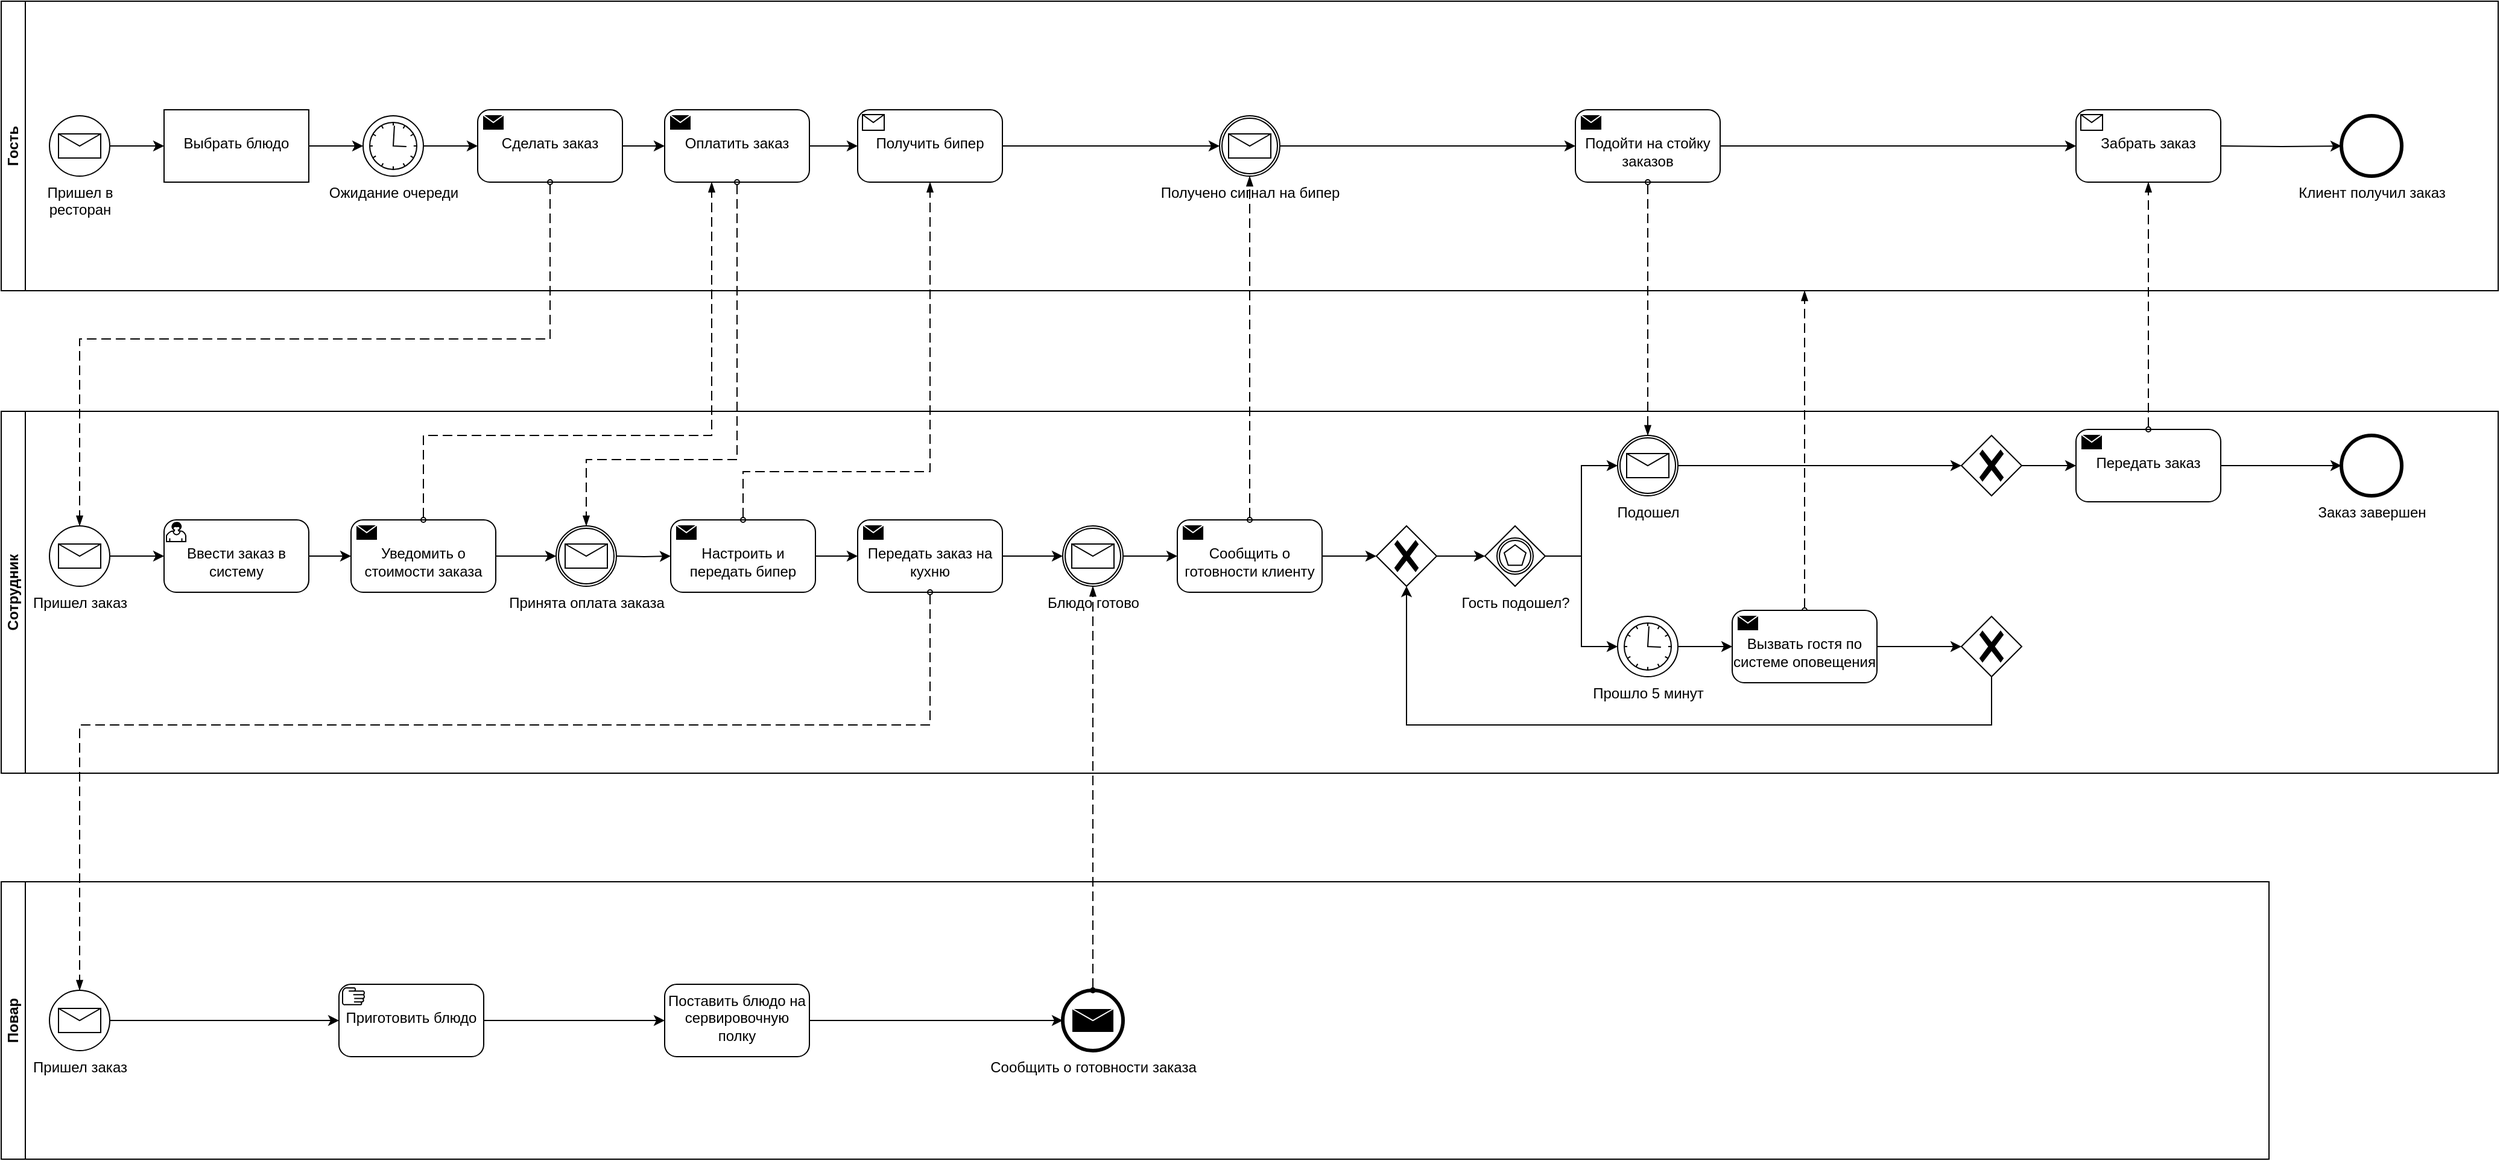 <mxfile version="24.7.8">
  <diagram name="Page-1" id="zdCeZMdV5CWMr6VxnHRw">
    <mxGraphModel dx="1114" dy="1764" grid="1" gridSize="10" guides="1" tooltips="1" connect="1" arrows="1" fold="1" page="1" pageScale="1" pageWidth="850" pageHeight="1100" math="0" shadow="0">
      <root>
        <mxCell id="0" />
        <mxCell id="1" parent="0" />
        <mxCell id="eOgMiYtVknCGbNOxHPJd-1" value="Гость" style="swimlane;startSize=20;horizontal=0;html=1;whiteSpace=wrap;" parent="1" vertex="1">
          <mxGeometry y="-10" width="2070" height="240" as="geometry" />
        </mxCell>
        <mxCell id="eOgMiYtVknCGbNOxHPJd-16" value="" style="edgeStyle=orthogonalEdgeStyle;rounded=0;orthogonalLoop=1;jettySize=auto;html=1;" parent="eOgMiYtVknCGbNOxHPJd-1" source="eOgMiYtVknCGbNOxHPJd-7" target="eOgMiYtVknCGbNOxHPJd-15" edge="1">
          <mxGeometry relative="1" as="geometry" />
        </mxCell>
        <mxCell id="eOgMiYtVknCGbNOxHPJd-7" value="Пришел в&lt;div&gt;ресторан&lt;/div&gt;" style="points=[[0.145,0.145,0],[0.5,0,0],[0.855,0.145,0],[1,0.5,0],[0.855,0.855,0],[0.5,1,0],[0.145,0.855,0],[0,0.5,0]];shape=mxgraph.bpmn.event;html=1;verticalLabelPosition=bottom;labelBackgroundColor=#ffffff;verticalAlign=top;align=center;perimeter=ellipsePerimeter;outlineConnect=0;aspect=fixed;outline=standard;symbol=message;" parent="eOgMiYtVknCGbNOxHPJd-1" vertex="1">
          <mxGeometry x="40" y="95" width="50" height="50" as="geometry" />
        </mxCell>
        <mxCell id="eOgMiYtVknCGbNOxHPJd-20" value="" style="edgeStyle=orthogonalEdgeStyle;rounded=0;orthogonalLoop=1;jettySize=auto;html=1;" parent="eOgMiYtVknCGbNOxHPJd-1" source="eOgMiYtVknCGbNOxHPJd-15" target="eOgMiYtVknCGbNOxHPJd-19" edge="1">
          <mxGeometry relative="1" as="geometry" />
        </mxCell>
        <mxCell id="eOgMiYtVknCGbNOxHPJd-15" value="&lt;div&gt;&lt;br&gt;&lt;/div&gt;&lt;div&gt;Выбрать блюдо&lt;/div&gt;" style="whiteSpace=wrap;html=1;verticalAlign=top;labelBackgroundColor=#ffffff;" parent="eOgMiYtVknCGbNOxHPJd-1" vertex="1">
          <mxGeometry x="135" y="90" width="120" height="60" as="geometry" />
        </mxCell>
        <mxCell id="eOgMiYtVknCGbNOxHPJd-22" value="" style="edgeStyle=orthogonalEdgeStyle;rounded=0;orthogonalLoop=1;jettySize=auto;html=1;" parent="eOgMiYtVknCGbNOxHPJd-1" source="eOgMiYtVknCGbNOxHPJd-19" target="eOgMiYtVknCGbNOxHPJd-21" edge="1">
          <mxGeometry relative="1" as="geometry" />
        </mxCell>
        <mxCell id="eOgMiYtVknCGbNOxHPJd-19" value="Ожидание очереди" style="shape=mxgraph.bpmn.event;html=1;verticalLabelPosition=bottom;labelBackgroundColor=#ffffff;verticalAlign=top;align=center;outlineConnect=0;aspect=fixed;outline=standard;symbol=timer;points=[[0.145,0.145,0],[0.5,0,0],[0.855,0.145,0],[1,0.5,0],[0.855,0.855,0],[0.5,1,0],[0.145,0.855,0],[0,0.5,0]];perimeter=ellipsePerimeter;" parent="eOgMiYtVknCGbNOxHPJd-1" vertex="1">
          <mxGeometry x="300" y="95" width="50" height="50" as="geometry" />
        </mxCell>
        <mxCell id="eOgMiYtVknCGbNOxHPJd-29" style="edgeStyle=orthogonalEdgeStyle;rounded=0;orthogonalLoop=1;jettySize=auto;html=1;entryX=0;entryY=0.5;entryDx=0;entryDy=0;" parent="eOgMiYtVknCGbNOxHPJd-1" source="eOgMiYtVknCGbNOxHPJd-21" target="eOgMiYtVknCGbNOxHPJd-27" edge="1">
          <mxGeometry relative="1" as="geometry" />
        </mxCell>
        <mxCell id="eOgMiYtVknCGbNOxHPJd-21" value="&lt;div&gt;&lt;br&gt;&lt;/div&gt;&lt;div&gt;Сделать заказ&lt;/div&gt;" style="whiteSpace=wrap;html=1;verticalAlign=top;labelBackgroundColor=none;points=[[0.25,0,0],[0.5,0,0],[0.75,0,0],[1,0.25,0],[1,0.5,0],[1,0.75,0],[0.75,1,0],[0.5,1,0],[0.25,1,0],[0,0.75,0],[0,0.5,0],[0,0.25,0]];shape=mxgraph.bpmn.task;rectStyle=rounded;size=10;container=1;expand=0;collapsible=0;taskMarker=send;" parent="eOgMiYtVknCGbNOxHPJd-1" vertex="1">
          <mxGeometry x="395" y="90" width="120" height="60" as="geometry" />
        </mxCell>
        <mxCell id="eOgMiYtVknCGbNOxHPJd-31" value="" style="edgeStyle=orthogonalEdgeStyle;rounded=0;orthogonalLoop=1;jettySize=auto;html=1;" parent="eOgMiYtVknCGbNOxHPJd-1" source="eOgMiYtVknCGbNOxHPJd-27" target="eOgMiYtVknCGbNOxHPJd-30" edge="1">
          <mxGeometry relative="1" as="geometry" />
        </mxCell>
        <mxCell id="eOgMiYtVknCGbNOxHPJd-27" value="&lt;div&gt;&lt;br&gt;&lt;/div&gt;&lt;div&gt;Оплатить заказ&lt;/div&gt;" style="whiteSpace=wrap;html=1;verticalAlign=top;labelBackgroundColor=none;points=[[0.25,0,0],[0.5,0,0],[0.75,0,0],[1,0.25,0],[1,0.5,0],[1,0.75,0],[0.75,1,0],[0.5,1,0],[0.25,1,0],[0,0.75,0],[0,0.5,0],[0,0.25,0]];shape=mxgraph.bpmn.task;rectStyle=rounded;size=10;container=1;expand=0;collapsible=0;taskMarker=send;" parent="eOgMiYtVknCGbNOxHPJd-1" vertex="1">
          <mxGeometry x="550" y="90" width="120" height="60" as="geometry" />
        </mxCell>
        <mxCell id="eOgMiYtVknCGbNOxHPJd-30" value="&lt;div&gt;&lt;br&gt;&lt;/div&gt;&lt;div&gt;Получить бипер&lt;/div&gt;" style="whiteSpace=wrap;html=1;verticalAlign=top;labelBackgroundColor=none;points=[[0.25,0,0],[0.5,0,0],[0.75,0,0],[1,0.25,0],[1,0.5,0],[1,0.75,0],[0.75,1,0],[0.5,1,0],[0.25,1,0],[0,0.75,0],[0,0.5,0],[0,0.25,0]];shape=mxgraph.bpmn.task;rectStyle=rounded;size=10;container=1;expand=0;collapsible=0;taskMarker=receive;" parent="eOgMiYtVknCGbNOxHPJd-1" vertex="1">
          <mxGeometry x="710" y="90" width="120" height="60" as="geometry" />
        </mxCell>
        <mxCell id="eOgMiYtVknCGbNOxHPJd-58" style="edgeStyle=orthogonalEdgeStyle;rounded=0;orthogonalLoop=1;jettySize=auto;html=1;entryX=0.5;entryY=0;entryDx=0;entryDy=0;entryPerimeter=0;dashed=1;dashPattern=8 4;endArrow=blockThin;endFill=1;startArrow=oval;startFill=0;endSize=6;startSize=4;" parent="eOgMiYtVknCGbNOxHPJd-1" source="eOgMiYtVknCGbNOxHPJd-21" target="eOgMiYtVknCGbNOxHPJd-32" edge="1">
          <mxGeometry relative="1" as="geometry">
            <Array as="points">
              <mxPoint x="455" y="280" />
              <mxPoint x="65" y="280" />
            </Array>
          </mxGeometry>
        </mxCell>
        <mxCell id="eOgMiYtVknCGbNOxHPJd-95" value="" style="edgeStyle=orthogonalEdgeStyle;rounded=0;orthogonalLoop=1;jettySize=auto;html=1;" parent="eOgMiYtVknCGbNOxHPJd-1" source="eOgMiYtVknCGbNOxHPJd-91" target="eOgMiYtVknCGbNOxHPJd-94" edge="1">
          <mxGeometry relative="1" as="geometry" />
        </mxCell>
        <mxCell id="eOgMiYtVknCGbNOxHPJd-91" value="Получено сигнал на бипер" style="points=[[0.145,0.145,0],[0.5,0,0],[0.855,0.145,0],[1,0.5,0],[0.855,0.855,0],[0.5,1,0],[0.145,0.855,0],[0,0.5,0]];shape=mxgraph.bpmn.event;html=1;verticalLabelPosition=bottom;labelBackgroundColor=#ffffff;verticalAlign=top;align=center;perimeter=ellipsePerimeter;outlineConnect=0;aspect=fixed;outline=boundInt;symbol=message;" parent="eOgMiYtVknCGbNOxHPJd-1" vertex="1">
          <mxGeometry x="1010" y="95" width="50" height="50" as="geometry" />
        </mxCell>
        <mxCell id="eOgMiYtVknCGbNOxHPJd-92" style="edgeStyle=orthogonalEdgeStyle;rounded=0;orthogonalLoop=1;jettySize=auto;html=1;entryX=0;entryY=0.5;entryDx=0;entryDy=0;entryPerimeter=0;" parent="eOgMiYtVknCGbNOxHPJd-1" source="eOgMiYtVknCGbNOxHPJd-30" target="eOgMiYtVknCGbNOxHPJd-91" edge="1">
          <mxGeometry relative="1" as="geometry" />
        </mxCell>
        <mxCell id="eOgMiYtVknCGbNOxHPJd-97" value="" style="edgeStyle=orthogonalEdgeStyle;rounded=0;orthogonalLoop=1;jettySize=auto;html=1;" parent="eOgMiYtVknCGbNOxHPJd-1" source="eOgMiYtVknCGbNOxHPJd-94" target="eOgMiYtVknCGbNOxHPJd-96" edge="1">
          <mxGeometry relative="1" as="geometry" />
        </mxCell>
        <mxCell id="eOgMiYtVknCGbNOxHPJd-94" value="&lt;div&gt;&lt;br&gt;&lt;/div&gt;Подойти на стойку заказов" style="whiteSpace=wrap;html=1;verticalAlign=top;labelBackgroundColor=none;points=[[0.25,0,0],[0.5,0,0],[0.75,0,0],[1,0.25,0],[1,0.5,0],[1,0.75,0],[0.75,1,0],[0.5,1,0],[0.25,1,0],[0,0.75,0],[0,0.5,0],[0,0.25,0]];shape=mxgraph.bpmn.task;rectStyle=rounded;size=10;container=1;expand=0;collapsible=0;taskMarker=send;" parent="eOgMiYtVknCGbNOxHPJd-1" vertex="1">
          <mxGeometry x="1305" y="90" width="120" height="60" as="geometry" />
        </mxCell>
        <mxCell id="eOgMiYtVknCGbNOxHPJd-96" value="&lt;div&gt;&lt;br&gt;&lt;/div&gt;&lt;div&gt;Забрать заказ&lt;/div&gt;" style="whiteSpace=wrap;html=1;verticalAlign=top;labelBackgroundColor=none;points=[[0.25,0,0],[0.5,0,0],[0.75,0,0],[1,0.25,0],[1,0.5,0],[1,0.75,0],[0.75,1,0],[0.5,1,0],[0.25,1,0],[0,0.75,0],[0,0.5,0],[0,0.25,0]];shape=mxgraph.bpmn.task;rectStyle=rounded;size=10;container=1;expand=0;collapsible=0;taskMarker=receive;" parent="eOgMiYtVknCGbNOxHPJd-1" vertex="1">
          <mxGeometry x="1720" y="90" width="120" height="60" as="geometry" />
        </mxCell>
        <mxCell id="eOgMiYtVknCGbNOxHPJd-102" value="Клиент получил заказ" style="points=[[0.145,0.145,0],[0.5,0,0],[0.855,0.145,0],[1,0.5,0],[0.855,0.855,0],[0.5,1,0],[0.145,0.855,0],[0,0.5,0]];shape=mxgraph.bpmn.event;html=1;verticalLabelPosition=bottom;labelBackgroundColor=#ffffff;verticalAlign=top;align=center;perimeter=ellipsePerimeter;outlineConnect=0;aspect=fixed;outline=end;symbol=terminate2;" parent="eOgMiYtVknCGbNOxHPJd-1" vertex="1">
          <mxGeometry x="1940" y="95" width="50" height="50" as="geometry" />
        </mxCell>
        <mxCell id="eOgMiYtVknCGbNOxHPJd-103" style="edgeStyle=orthogonalEdgeStyle;rounded=0;orthogonalLoop=1;jettySize=auto;html=1;entryX=0;entryY=0.5;entryDx=0;entryDy=0;entryPerimeter=0;" parent="eOgMiYtVknCGbNOxHPJd-1" target="eOgMiYtVknCGbNOxHPJd-102" edge="1">
          <mxGeometry relative="1" as="geometry">
            <mxPoint x="1840" y="120" as="sourcePoint" />
          </mxGeometry>
        </mxCell>
        <mxCell id="eOgMiYtVknCGbNOxHPJd-3" value="Сотрудник" style="swimlane;startSize=20;horizontal=0;html=1;whiteSpace=wrap;" parent="1" vertex="1">
          <mxGeometry y="330" width="2070" height="300" as="geometry" />
        </mxCell>
        <mxCell id="eOgMiYtVknCGbNOxHPJd-32" value="Пришел заказ" style="points=[[0.145,0.145,0],[0.5,0,0],[0.855,0.145,0],[1,0.5,0],[0.855,0.855,0],[0.5,1,0],[0.145,0.855,0],[0,0.5,0]];shape=mxgraph.bpmn.event;html=1;verticalLabelPosition=bottom;labelBackgroundColor=#ffffff;verticalAlign=top;align=center;perimeter=ellipsePerimeter;outlineConnect=0;aspect=fixed;outline=standard;symbol=message;" parent="eOgMiYtVknCGbNOxHPJd-3" vertex="1">
          <mxGeometry x="40" y="95" width="50" height="50" as="geometry" />
        </mxCell>
        <mxCell id="eOgMiYtVknCGbNOxHPJd-34" value="&lt;div&gt;&lt;br&gt;&lt;/div&gt;&lt;div&gt;Ввести заказ в систему&lt;/div&gt;" style="whiteSpace=wrap;html=1;verticalAlign=top;labelBackgroundColor=none;shape=mxgraph.bpmn.task;rectStyle=rounded;size=10;container=1;expand=0;collapsible=0;taskMarker=user;points=[[0.25,0,0],[0.5,0,0],[0.75,0,0],[1,0.25,0],[1,0.5,0],[1,0.75,0],[0.75,1,0],[0.5,1,0],[0.25,1,0],[0,0.75,0],[0,0.5,0],[0,0.25,0]];" parent="eOgMiYtVknCGbNOxHPJd-3" vertex="1">
          <mxGeometry x="135" y="90" width="120" height="60" as="geometry" />
        </mxCell>
        <mxCell id="eOgMiYtVknCGbNOxHPJd-35" value="&lt;br&gt;Уведомить о стоимости заказа" style="whiteSpace=wrap;html=1;verticalAlign=top;labelBackgroundColor=none;points=[[0.25,0,0],[0.5,0,0],[0.75,0,0],[1,0.25,0],[1,0.5,0],[1,0.75,0],[0.75,1,0],[0.5,1,0],[0.25,1,0],[0,0.75,0],[0,0.5,0],[0,0.25,0]];shape=mxgraph.bpmn.task;rectStyle=rounded;size=10;container=1;expand=0;collapsible=0;taskMarker=send;" parent="eOgMiYtVknCGbNOxHPJd-3" vertex="1">
          <mxGeometry x="290" y="90" width="120" height="60" as="geometry" />
        </mxCell>
        <mxCell id="eOgMiYtVknCGbNOxHPJd-36" style="edgeStyle=orthogonalEdgeStyle;rounded=0;orthogonalLoop=1;jettySize=auto;html=1;entryX=0;entryY=0.5;entryDx=0;entryDy=0;entryPerimeter=0;" parent="eOgMiYtVknCGbNOxHPJd-3" source="eOgMiYtVknCGbNOxHPJd-32" target="eOgMiYtVknCGbNOxHPJd-34" edge="1">
          <mxGeometry relative="1" as="geometry" />
        </mxCell>
        <mxCell id="eOgMiYtVknCGbNOxHPJd-37" style="edgeStyle=orthogonalEdgeStyle;rounded=0;orthogonalLoop=1;jettySize=auto;html=1;entryX=0;entryY=0.5;entryDx=0;entryDy=0;entryPerimeter=0;" parent="eOgMiYtVknCGbNOxHPJd-3" source="eOgMiYtVknCGbNOxHPJd-34" target="eOgMiYtVknCGbNOxHPJd-35" edge="1">
          <mxGeometry relative="1" as="geometry" />
        </mxCell>
        <mxCell id="eOgMiYtVknCGbNOxHPJd-38" value="Принята оплата заказа" style="points=[[0.145,0.145,0],[0.5,0,0],[0.855,0.145,0],[1,0.5,0],[0.855,0.855,0],[0.5,1,0],[0.145,0.855,0],[0,0.5,0]];shape=mxgraph.bpmn.event;html=1;verticalLabelPosition=bottom;labelBackgroundColor=#ffffff;verticalAlign=top;align=center;perimeter=ellipsePerimeter;outlineConnect=0;aspect=fixed;outline=boundInt;symbol=message;" parent="eOgMiYtVknCGbNOxHPJd-3" vertex="1">
          <mxGeometry x="460" y="95" width="50" height="50" as="geometry" />
        </mxCell>
        <mxCell id="eOgMiYtVknCGbNOxHPJd-39" value="" style="edgeStyle=orthogonalEdgeStyle;rounded=0;orthogonalLoop=1;jettySize=auto;html=1;" parent="eOgMiYtVknCGbNOxHPJd-3" target="eOgMiYtVknCGbNOxHPJd-41" edge="1">
          <mxGeometry relative="1" as="geometry">
            <mxPoint x="510" y="120" as="sourcePoint" />
          </mxGeometry>
        </mxCell>
        <mxCell id="eOgMiYtVknCGbNOxHPJd-40" style="edgeStyle=orthogonalEdgeStyle;rounded=0;orthogonalLoop=1;jettySize=auto;html=1;entryX=0;entryY=0.5;entryDx=0;entryDy=0;" parent="eOgMiYtVknCGbNOxHPJd-3" source="eOgMiYtVknCGbNOxHPJd-41" target="eOgMiYtVknCGbNOxHPJd-43" edge="1">
          <mxGeometry relative="1" as="geometry" />
        </mxCell>
        <mxCell id="eOgMiYtVknCGbNOxHPJd-41" value="&lt;div&gt;&lt;br&gt;&lt;/div&gt;&lt;div&gt;Настроить и передать бипер&lt;/div&gt;" style="whiteSpace=wrap;html=1;verticalAlign=top;labelBackgroundColor=none;points=[[0.25,0,0],[0.5,0,0],[0.75,0,0],[1,0.25,0],[1,0.5,0],[1,0.75,0],[0.75,1,0],[0.5,1,0],[0.25,1,0],[0,0.75,0],[0,0.5,0],[0,0.25,0]];shape=mxgraph.bpmn.task;rectStyle=rounded;size=10;container=1;expand=0;collapsible=0;taskMarker=send;" parent="eOgMiYtVknCGbNOxHPJd-3" vertex="1">
          <mxGeometry x="555" y="90" width="120" height="60" as="geometry" />
        </mxCell>
        <mxCell id="eOgMiYtVknCGbNOxHPJd-42" value="" style="edgeStyle=orthogonalEdgeStyle;rounded=0;orthogonalLoop=1;jettySize=auto;html=1;entryX=0;entryY=0.5;entryDx=0;entryDy=0;entryPerimeter=0;" parent="eOgMiYtVknCGbNOxHPJd-3" source="eOgMiYtVknCGbNOxHPJd-43" target="eOgMiYtVknCGbNOxHPJd-56" edge="1">
          <mxGeometry relative="1" as="geometry">
            <mxPoint x="870" y="120" as="targetPoint" />
          </mxGeometry>
        </mxCell>
        <mxCell id="eOgMiYtVknCGbNOxHPJd-43" value="&lt;br&gt;&lt;div&gt;Передать заказ на кухню&lt;/div&gt;" style="whiteSpace=wrap;html=1;verticalAlign=top;labelBackgroundColor=none;points=[[0.25,0,0],[0.5,0,0],[0.75,0,0],[1,0.25,0],[1,0.5,0],[1,0.75,0],[0.75,1,0],[0.5,1,0],[0.25,1,0],[0,0.75,0],[0,0.5,0],[0,0.25,0]];shape=mxgraph.bpmn.task;rectStyle=rounded;size=10;container=1;expand=0;collapsible=0;taskMarker=send;" parent="eOgMiYtVknCGbNOxHPJd-3" vertex="1">
          <mxGeometry x="710" y="90" width="120" height="60" as="geometry" />
        </mxCell>
        <mxCell id="eOgMiYtVknCGbNOxHPJd-44" style="edgeStyle=orthogonalEdgeStyle;rounded=0;orthogonalLoop=1;jettySize=auto;html=1;entryX=0;entryY=0.5;entryDx=0;entryDy=0;entryPerimeter=0;" parent="eOgMiYtVknCGbNOxHPJd-3" source="eOgMiYtVknCGbNOxHPJd-35" target="eOgMiYtVknCGbNOxHPJd-38" edge="1">
          <mxGeometry relative="1" as="geometry" />
        </mxCell>
        <mxCell id="eOgMiYtVknCGbNOxHPJd-65" value="" style="edgeStyle=orthogonalEdgeStyle;rounded=0;orthogonalLoop=1;jettySize=auto;html=1;" parent="eOgMiYtVknCGbNOxHPJd-3" source="eOgMiYtVknCGbNOxHPJd-56" target="eOgMiYtVknCGbNOxHPJd-64" edge="1">
          <mxGeometry relative="1" as="geometry" />
        </mxCell>
        <mxCell id="eOgMiYtVknCGbNOxHPJd-56" value="Блюдо готово" style="points=[[0.145,0.145,0],[0.5,0,0],[0.855,0.145,0],[1,0.5,0],[0.855,0.855,0],[0.5,1,0],[0.145,0.855,0],[0,0.5,0]];shape=mxgraph.bpmn.event;html=1;verticalLabelPosition=bottom;labelBackgroundColor=#ffffff;verticalAlign=top;align=center;perimeter=ellipsePerimeter;outlineConnect=0;aspect=fixed;outline=boundInt;symbol=message;" parent="eOgMiYtVknCGbNOxHPJd-3" vertex="1">
          <mxGeometry x="880" y="95" width="50" height="50" as="geometry" />
        </mxCell>
        <mxCell id="eOgMiYtVknCGbNOxHPJd-64" value="&lt;div&gt;&lt;br&gt;&lt;/div&gt;&lt;div&gt;Сообщить о готовности клиенту&lt;/div&gt;" style="whiteSpace=wrap;html=1;verticalAlign=top;labelBackgroundColor=none;points=[[0.25,0,0],[0.5,0,0],[0.75,0,0],[1,0.25,0],[1,0.5,0],[1,0.75,0],[0.75,1,0],[0.5,1,0],[0.25,1,0],[0,0.75,0],[0,0.5,0],[0,0.25,0]];shape=mxgraph.bpmn.task;rectStyle=rounded;size=10;container=1;expand=0;collapsible=0;taskMarker=send;" parent="eOgMiYtVknCGbNOxHPJd-3" vertex="1">
          <mxGeometry x="975" y="90" width="120" height="60" as="geometry" />
        </mxCell>
        <mxCell id="eOgMiYtVknCGbNOxHPJd-66" value="" style="shape=mxgraph.bpmn.gateway2;html=1;verticalLabelPosition=bottom;labelBackgroundColor=#ffffff;verticalAlign=top;align=center;outlineConnect=0;outline=none;symbol=none;points=[[0.25,0.25,0],[0.5,0,0],[0.75,0.25,0],[1,0.5,0],[0.75,0.75,0],[0.5,1,0],[0.25,0.75,0],[0,0.5,0]];perimeter=rhombusPerimeter;gwType=exclusive;" parent="eOgMiYtVknCGbNOxHPJd-3" vertex="1">
          <mxGeometry x="1140" y="95" width="50" height="50" as="geometry" />
        </mxCell>
        <mxCell id="eOgMiYtVknCGbNOxHPJd-67" value="Гость подошел?" style="points=[[0.25,0.25,0],[0.5,0,0],[0.75,0.25,0],[1,0.5,0],[0.75,0.75,0],[0.5,1,0],[0.25,0.75,0],[0,0.5,0]];shape=mxgraph.bpmn.gateway2;html=1;verticalLabelPosition=bottom;labelBackgroundColor=#ffffff;verticalAlign=top;align=center;perimeter=rhombusPerimeter;outlineConnect=0;outline=catching;symbol=multiple;" parent="eOgMiYtVknCGbNOxHPJd-3" vertex="1">
          <mxGeometry x="1230" y="95" width="50" height="50" as="geometry" />
        </mxCell>
        <mxCell id="eOgMiYtVknCGbNOxHPJd-68" value="Подошел" style="points=[[0.145,0.145,0],[0.5,0,0],[0.855,0.145,0],[1,0.5,0],[0.855,0.855,0],[0.5,1,0],[0.145,0.855,0],[0,0.5,0]];shape=mxgraph.bpmn.event;html=1;verticalLabelPosition=bottom;labelBackgroundColor=#ffffff;verticalAlign=top;align=center;perimeter=ellipsePerimeter;outlineConnect=0;aspect=fixed;outline=boundInt;symbol=message;" parent="eOgMiYtVknCGbNOxHPJd-3" vertex="1">
          <mxGeometry x="1340" y="20" width="50" height="50" as="geometry" />
        </mxCell>
        <mxCell id="eOgMiYtVknCGbNOxHPJd-75" value="" style="edgeStyle=orthogonalEdgeStyle;rounded=0;orthogonalLoop=1;jettySize=auto;html=1;" parent="eOgMiYtVknCGbNOxHPJd-3" source="eOgMiYtVknCGbNOxHPJd-69" target="eOgMiYtVknCGbNOxHPJd-74" edge="1">
          <mxGeometry relative="1" as="geometry" />
        </mxCell>
        <mxCell id="eOgMiYtVknCGbNOxHPJd-69" value="Прошло 5 минут" style="points=[[0.145,0.145,0],[0.5,0,0],[0.855,0.145,0],[1,0.5,0],[0.855,0.855,0],[0.5,1,0],[0.145,0.855,0],[0,0.5,0]];shape=mxgraph.bpmn.event;html=1;verticalLabelPosition=bottom;labelBackgroundColor=#ffffff;verticalAlign=top;align=center;perimeter=ellipsePerimeter;outlineConnect=0;aspect=fixed;outline=standard;symbol=timer;" parent="eOgMiYtVknCGbNOxHPJd-3" vertex="1">
          <mxGeometry x="1340" y="170" width="50" height="50" as="geometry" />
        </mxCell>
        <mxCell id="eOgMiYtVknCGbNOxHPJd-70" style="edgeStyle=orthogonalEdgeStyle;rounded=0;orthogonalLoop=1;jettySize=auto;html=1;entryX=0;entryY=0.5;entryDx=0;entryDy=0;entryPerimeter=0;" parent="eOgMiYtVknCGbNOxHPJd-3" source="eOgMiYtVknCGbNOxHPJd-64" target="eOgMiYtVknCGbNOxHPJd-66" edge="1">
          <mxGeometry relative="1" as="geometry" />
        </mxCell>
        <mxCell id="eOgMiYtVknCGbNOxHPJd-71" style="edgeStyle=orthogonalEdgeStyle;rounded=0;orthogonalLoop=1;jettySize=auto;html=1;entryX=0;entryY=0.5;entryDx=0;entryDy=0;entryPerimeter=0;" parent="eOgMiYtVknCGbNOxHPJd-3" source="eOgMiYtVknCGbNOxHPJd-66" target="eOgMiYtVknCGbNOxHPJd-67" edge="1">
          <mxGeometry relative="1" as="geometry" />
        </mxCell>
        <mxCell id="eOgMiYtVknCGbNOxHPJd-72" style="edgeStyle=orthogonalEdgeStyle;rounded=0;orthogonalLoop=1;jettySize=auto;html=1;entryX=0;entryY=0.5;entryDx=0;entryDy=0;entryPerimeter=0;" parent="eOgMiYtVknCGbNOxHPJd-3" source="eOgMiYtVknCGbNOxHPJd-67" target="eOgMiYtVknCGbNOxHPJd-68" edge="1">
          <mxGeometry relative="1" as="geometry" />
        </mxCell>
        <mxCell id="eOgMiYtVknCGbNOxHPJd-73" style="edgeStyle=orthogonalEdgeStyle;rounded=0;orthogonalLoop=1;jettySize=auto;html=1;entryX=0;entryY=0.5;entryDx=0;entryDy=0;entryPerimeter=0;" parent="eOgMiYtVknCGbNOxHPJd-3" source="eOgMiYtVknCGbNOxHPJd-67" target="eOgMiYtVknCGbNOxHPJd-69" edge="1">
          <mxGeometry relative="1" as="geometry" />
        </mxCell>
        <mxCell id="eOgMiYtVknCGbNOxHPJd-90" style="edgeStyle=orthogonalEdgeStyle;rounded=0;orthogonalLoop=1;jettySize=auto;html=1;dashed=1;dashPattern=8 4;endArrow=blockThin;endFill=1;startArrow=oval;startFill=0;endSize=6;startSize=4;" parent="eOgMiYtVknCGbNOxHPJd-3" source="eOgMiYtVknCGbNOxHPJd-74" edge="1">
          <mxGeometry relative="1" as="geometry">
            <mxPoint x="1495" y="-100" as="targetPoint" />
          </mxGeometry>
        </mxCell>
        <mxCell id="eOgMiYtVknCGbNOxHPJd-74" value="&lt;div&gt;&lt;br&gt;&lt;/div&gt;Вызвать гостя по системе оповещения" style="whiteSpace=wrap;html=1;verticalAlign=top;labelBackgroundColor=none;points=[[0.25,0,0],[0.5,0,0],[0.75,0,0],[1,0.25,0],[1,0.5,0],[1,0.75,0],[0.75,1,0],[0.5,1,0],[0.25,1,0],[0,0.75,0],[0,0.5,0],[0,0.25,0]];shape=mxgraph.bpmn.task;rectStyle=rounded;size=10;container=1;expand=0;collapsible=0;taskMarker=send;" parent="eOgMiYtVknCGbNOxHPJd-3" vertex="1">
          <mxGeometry x="1435" y="165" width="120" height="60" as="geometry" />
        </mxCell>
        <mxCell id="eOgMiYtVknCGbNOxHPJd-85" value="" style="edgeStyle=orthogonalEdgeStyle;rounded=0;orthogonalLoop=1;jettySize=auto;html=1;" parent="eOgMiYtVknCGbNOxHPJd-3" source="eOgMiYtVknCGbNOxHPJd-76" target="eOgMiYtVknCGbNOxHPJd-84" edge="1">
          <mxGeometry relative="1" as="geometry" />
        </mxCell>
        <mxCell id="eOgMiYtVknCGbNOxHPJd-76" value="" style="shape=mxgraph.bpmn.gateway2;html=1;verticalLabelPosition=bottom;labelBackgroundColor=#ffffff;verticalAlign=top;align=center;outlineConnect=0;outline=none;symbol=none;points=[[0.25,0.25,0],[0.5,0,0],[0.75,0.25,0],[1,0.5,0],[0.75,0.75,0],[0.5,1,0],[0.25,0.75,0],[0,0.5,0]];perimeter=rhombusPerimeter;gwType=exclusive;" parent="eOgMiYtVknCGbNOxHPJd-3" vertex="1">
          <mxGeometry x="1625" y="20" width="50" height="50" as="geometry" />
        </mxCell>
        <mxCell id="eOgMiYtVknCGbNOxHPJd-77" style="edgeStyle=orthogonalEdgeStyle;rounded=0;orthogonalLoop=1;jettySize=auto;html=1;entryX=0;entryY=0.5;entryDx=0;entryDy=0;entryPerimeter=0;exitX=1;exitY=0.5;exitDx=0;exitDy=0;exitPerimeter=0;" parent="eOgMiYtVknCGbNOxHPJd-3" source="eOgMiYtVknCGbNOxHPJd-68" target="eOgMiYtVknCGbNOxHPJd-76" edge="1">
          <mxGeometry relative="1" as="geometry">
            <mxPoint x="1580" y="45" as="sourcePoint" />
          </mxGeometry>
        </mxCell>
        <mxCell id="eOgMiYtVknCGbNOxHPJd-79" value="" style="shape=mxgraph.bpmn.gateway2;html=1;verticalLabelPosition=bottom;labelBackgroundColor=#ffffff;verticalAlign=top;align=center;outlineConnect=0;outline=none;symbol=none;points=[[0.25,0.25,0],[0.5,0,0],[0.75,0.25,0],[1,0.5,0],[0.75,0.75,0],[0.5,1,0],[0.25,0.75,0],[0,0.5,0]];perimeter=rhombusPerimeter;gwType=exclusive;" parent="eOgMiYtVknCGbNOxHPJd-3" vertex="1">
          <mxGeometry x="1625" y="170" width="50" height="50" as="geometry" />
        </mxCell>
        <mxCell id="eOgMiYtVknCGbNOxHPJd-80" style="edgeStyle=orthogonalEdgeStyle;rounded=0;orthogonalLoop=1;jettySize=auto;html=1;entryX=0;entryY=0.5;entryDx=0;entryDy=0;entryPerimeter=0;exitX=1;exitY=0.5;exitDx=0;exitDy=0;" parent="eOgMiYtVknCGbNOxHPJd-3" source="eOgMiYtVknCGbNOxHPJd-74" target="eOgMiYtVknCGbNOxHPJd-79" edge="1">
          <mxGeometry relative="1" as="geometry">
            <mxPoint x="1580" y="190" as="sourcePoint" />
          </mxGeometry>
        </mxCell>
        <mxCell id="eOgMiYtVknCGbNOxHPJd-83" style="edgeStyle=orthogonalEdgeStyle;rounded=0;orthogonalLoop=1;jettySize=auto;html=1;entryX=0.5;entryY=1;entryDx=0;entryDy=0;entryPerimeter=0;" parent="eOgMiYtVknCGbNOxHPJd-3" source="eOgMiYtVknCGbNOxHPJd-79" target="eOgMiYtVknCGbNOxHPJd-66" edge="1">
          <mxGeometry relative="1" as="geometry">
            <Array as="points">
              <mxPoint x="1650" y="260" />
              <mxPoint x="1165" y="260" />
            </Array>
          </mxGeometry>
        </mxCell>
        <mxCell id="eOgMiYtVknCGbNOxHPJd-84" value="&lt;div&gt;&lt;br&gt;&lt;/div&gt;Передать заказ" style="whiteSpace=wrap;html=1;verticalAlign=top;labelBackgroundColor=none;points=[[0.25,0,0],[0.5,0,0],[0.75,0,0],[1,0.25,0],[1,0.5,0],[1,0.75,0],[0.75,1,0],[0.5,1,0],[0.25,1,0],[0,0.75,0],[0,0.5,0],[0,0.25,0]];shape=mxgraph.bpmn.task;rectStyle=rounded;size=10;container=1;expand=0;collapsible=0;taskMarker=send;" parent="eOgMiYtVknCGbNOxHPJd-3" vertex="1">
          <mxGeometry x="1720" y="15" width="120" height="60" as="geometry" />
        </mxCell>
        <mxCell id="eOgMiYtVknCGbNOxHPJd-88" value="Заказ завершен" style="points=[[0.145,0.145,0],[0.5,0,0],[0.855,0.145,0],[1,0.5,0],[0.855,0.855,0],[0.5,1,0],[0.145,0.855,0],[0,0.5,0]];shape=mxgraph.bpmn.event;html=1;verticalLabelPosition=bottom;labelBackgroundColor=#ffffff;verticalAlign=top;align=center;perimeter=ellipsePerimeter;outlineConnect=0;aspect=fixed;outline=end;symbol=terminate2;" parent="eOgMiYtVknCGbNOxHPJd-3" vertex="1">
          <mxGeometry x="1940" y="20" width="50" height="50" as="geometry" />
        </mxCell>
        <mxCell id="eOgMiYtVknCGbNOxHPJd-89" style="edgeStyle=orthogonalEdgeStyle;rounded=0;orthogonalLoop=1;jettySize=auto;html=1;entryX=0;entryY=0.5;entryDx=0;entryDy=0;entryPerimeter=0;" parent="eOgMiYtVknCGbNOxHPJd-3" source="eOgMiYtVknCGbNOxHPJd-84" target="eOgMiYtVknCGbNOxHPJd-88" edge="1">
          <mxGeometry relative="1" as="geometry" />
        </mxCell>
        <mxCell id="eOgMiYtVknCGbNOxHPJd-4" value="Повар" style="swimlane;startSize=20;horizontal=0;html=1;whiteSpace=wrap;" parent="1" vertex="1">
          <mxGeometry y="720" width="1880" height="230" as="geometry" />
        </mxCell>
        <mxCell id="eOgMiYtVknCGbNOxHPJd-49" value="Пришел заказ" style="points=[[0.145,0.145,0],[0.5,0,0],[0.855,0.145,0],[1,0.5,0],[0.855,0.855,0],[0.5,1,0],[0.145,0.855,0],[0,0.5,0]];shape=mxgraph.bpmn.event;html=1;verticalLabelPosition=bottom;labelBackgroundColor=#ffffff;verticalAlign=top;align=center;perimeter=ellipsePerimeter;outlineConnect=0;aspect=fixed;outline=standard;symbol=message;" parent="eOgMiYtVknCGbNOxHPJd-4" vertex="1">
          <mxGeometry x="40" y="90" width="50" height="50" as="geometry" />
        </mxCell>
        <mxCell id="eOgMiYtVknCGbNOxHPJd-50" value="&lt;div&gt;&lt;br&gt;&lt;/div&gt;&lt;div&gt;Приготовить блюдо&lt;/div&gt;" style="whiteSpace=wrap;html=1;verticalAlign=top;labelBackgroundColor=none;shape=mxgraph.bpmn.task;rectStyle=rounded;size=10;container=1;expand=0;collapsible=0;taskMarker=manual;points=[[0.25,0,0],[0.5,0,0],[0.75,0,0],[1,0.25,0],[1,0.5,0],[1,0.75,0],[0.75,1,0],[0.5,1,0],[0.25,1,0],[0,0.75,0],[0,0.5,0],[0,0.25,0]];" parent="eOgMiYtVknCGbNOxHPJd-4" vertex="1">
          <mxGeometry x="280" y="85" width="120" height="60" as="geometry" />
        </mxCell>
        <mxCell id="eOgMiYtVknCGbNOxHPJd-55" style="edgeStyle=orthogonalEdgeStyle;rounded=0;orthogonalLoop=1;jettySize=auto;html=1;" parent="eOgMiYtVknCGbNOxHPJd-4" source="eOgMiYtVknCGbNOxHPJd-51" target="eOgMiYtVknCGbNOxHPJd-54" edge="1">
          <mxGeometry relative="1" as="geometry" />
        </mxCell>
        <mxCell id="eOgMiYtVknCGbNOxHPJd-51" value="Поставить блюдо на сервировочную полку" style="whiteSpace=wrap;html=1;verticalAlign=top;labelBackgroundColor=none;shape=mxgraph.bpmn.task;rectStyle=rounded;size=10;container=1;expand=0;collapsible=0;taskMarker=abstract;points=[[0.25,0,0],[0.5,0,0],[0.75,0,0],[1,0.25,0],[1,0.5,0],[1,0.75,0],[0.75,1,0],[0.5,1,0],[0.25,1,0],[0,0.75,0],[0,0.5,0],[0,0.25,0]];" parent="eOgMiYtVknCGbNOxHPJd-4" vertex="1">
          <mxGeometry x="550" y="85" width="120" height="60" as="geometry" />
        </mxCell>
        <mxCell id="eOgMiYtVknCGbNOxHPJd-52" style="edgeStyle=orthogonalEdgeStyle;rounded=0;orthogonalLoop=1;jettySize=auto;html=1;entryX=0;entryY=0.5;entryDx=0;entryDy=0;entryPerimeter=0;" parent="eOgMiYtVknCGbNOxHPJd-4" source="eOgMiYtVknCGbNOxHPJd-49" target="eOgMiYtVknCGbNOxHPJd-50" edge="1">
          <mxGeometry relative="1" as="geometry" />
        </mxCell>
        <mxCell id="eOgMiYtVknCGbNOxHPJd-53" style="edgeStyle=orthogonalEdgeStyle;rounded=0;orthogonalLoop=1;jettySize=auto;html=1;entryX=0;entryY=0.5;entryDx=0;entryDy=0;entryPerimeter=0;" parent="eOgMiYtVknCGbNOxHPJd-4" source="eOgMiYtVknCGbNOxHPJd-50" target="eOgMiYtVknCGbNOxHPJd-51" edge="1">
          <mxGeometry relative="1" as="geometry" />
        </mxCell>
        <mxCell id="eOgMiYtVknCGbNOxHPJd-54" value="Сообщить о готовности заказа" style="points=[[0.145,0.145,0],[0.5,0,0],[0.855,0.145,0],[1,0.5,0],[0.855,0.855,0],[0.5,1,0],[0.145,0.855,0],[0,0.5,0]];shape=mxgraph.bpmn.event;html=1;verticalLabelPosition=bottom;labelBackgroundColor=#ffffff;verticalAlign=top;align=center;perimeter=ellipsePerimeter;outlineConnect=0;aspect=fixed;outline=end;symbol=message;" parent="eOgMiYtVknCGbNOxHPJd-4" vertex="1">
          <mxGeometry x="880" y="90" width="50" height="50" as="geometry" />
        </mxCell>
        <mxCell id="eOgMiYtVknCGbNOxHPJd-59" style="edgeStyle=orthogonalEdgeStyle;rounded=0;orthogonalLoop=1;jettySize=auto;html=1;dashed=1;dashPattern=8 4;endArrow=blockThin;endFill=1;startArrow=oval;startFill=0;endSize=6;startSize=4;" parent="1" source="eOgMiYtVknCGbNOxHPJd-35" target="eOgMiYtVknCGbNOxHPJd-27" edge="1">
          <mxGeometry relative="1" as="geometry">
            <Array as="points">
              <mxPoint x="350" y="350" />
              <mxPoint x="589" y="350" />
            </Array>
          </mxGeometry>
        </mxCell>
        <mxCell id="eOgMiYtVknCGbNOxHPJd-60" style="edgeStyle=orthogonalEdgeStyle;rounded=0;orthogonalLoop=1;jettySize=auto;html=1;dashed=1;dashPattern=8 4;endArrow=blockThin;endFill=1;startArrow=oval;startFill=0;endSize=6;startSize=4;" parent="1" source="eOgMiYtVknCGbNOxHPJd-27" target="eOgMiYtVknCGbNOxHPJd-38" edge="1">
          <mxGeometry relative="1" as="geometry">
            <Array as="points">
              <mxPoint x="610" y="370" />
              <mxPoint x="485" y="370" />
            </Array>
          </mxGeometry>
        </mxCell>
        <mxCell id="eOgMiYtVknCGbNOxHPJd-61" style="edgeStyle=orthogonalEdgeStyle;rounded=0;orthogonalLoop=1;jettySize=auto;html=1;entryX=0.5;entryY=1;entryDx=0;entryDy=0;entryPerimeter=0;dashed=1;dashPattern=8 4;endArrow=blockThin;endFill=1;startArrow=oval;startFill=0;endSize=6;startSize=4;" parent="1" source="eOgMiYtVknCGbNOxHPJd-41" target="eOgMiYtVknCGbNOxHPJd-30" edge="1">
          <mxGeometry relative="1" as="geometry">
            <Array as="points">
              <mxPoint x="615" y="380" />
              <mxPoint x="770" y="380" />
            </Array>
          </mxGeometry>
        </mxCell>
        <mxCell id="eOgMiYtVknCGbNOxHPJd-62" style="edgeStyle=orthogonalEdgeStyle;rounded=0;orthogonalLoop=1;jettySize=auto;html=1;entryX=0.5;entryY=0;entryDx=0;entryDy=0;entryPerimeter=0;dashed=1;dashPattern=8 4;endArrow=blockThin;endFill=1;startArrow=oval;startFill=0;endSize=6;startSize=4;" parent="1" source="eOgMiYtVknCGbNOxHPJd-43" target="eOgMiYtVknCGbNOxHPJd-49" edge="1">
          <mxGeometry relative="1" as="geometry">
            <Array as="points">
              <mxPoint x="770" y="590" />
              <mxPoint x="65" y="590" />
            </Array>
          </mxGeometry>
        </mxCell>
        <mxCell id="eOgMiYtVknCGbNOxHPJd-63" style="edgeStyle=orthogonalEdgeStyle;rounded=0;orthogonalLoop=1;jettySize=auto;html=1;entryX=0.5;entryY=1;entryDx=0;entryDy=0;entryPerimeter=0;dashed=1;dashPattern=8 4;endArrow=blockThin;endFill=1;startArrow=oval;startFill=0;endSize=6;startSize=4;" parent="1" source="eOgMiYtVknCGbNOxHPJd-54" target="eOgMiYtVknCGbNOxHPJd-56" edge="1">
          <mxGeometry relative="1" as="geometry" />
        </mxCell>
        <mxCell id="eOgMiYtVknCGbNOxHPJd-93" style="edgeStyle=orthogonalEdgeStyle;rounded=0;orthogonalLoop=1;jettySize=auto;html=1;entryX=0.5;entryY=1;entryDx=0;entryDy=0;entryPerimeter=0;dashed=1;dashPattern=8 4;endArrow=blockThin;endFill=1;startArrow=oval;startFill=0;endSize=6;startSize=4;" parent="1" source="eOgMiYtVknCGbNOxHPJd-64" target="eOgMiYtVknCGbNOxHPJd-91" edge="1">
          <mxGeometry relative="1" as="geometry" />
        </mxCell>
        <mxCell id="eOgMiYtVknCGbNOxHPJd-98" style="edgeStyle=orthogonalEdgeStyle;rounded=0;orthogonalLoop=1;jettySize=auto;html=1;entryX=0.5;entryY=0;entryDx=0;entryDy=0;entryPerimeter=0;dashed=1;dashPattern=8 4;endArrow=blockThin;endFill=1;startArrow=oval;startFill=0;endSize=6;startSize=4;" parent="1" source="eOgMiYtVknCGbNOxHPJd-94" target="eOgMiYtVknCGbNOxHPJd-68" edge="1">
          <mxGeometry relative="1" as="geometry" />
        </mxCell>
        <mxCell id="eOgMiYtVknCGbNOxHPJd-99" style="edgeStyle=orthogonalEdgeStyle;rounded=0;orthogonalLoop=1;jettySize=auto;html=1;entryX=0.5;entryY=1;entryDx=0;entryDy=0;entryPerimeter=0;dashed=1;dashPattern=8 4;endArrow=blockThin;endFill=1;startArrow=oval;startFill=0;endSize=6;startSize=4;" parent="1" source="eOgMiYtVknCGbNOxHPJd-84" target="eOgMiYtVknCGbNOxHPJd-96" edge="1">
          <mxGeometry relative="1" as="geometry" />
        </mxCell>
      </root>
    </mxGraphModel>
  </diagram>
</mxfile>
